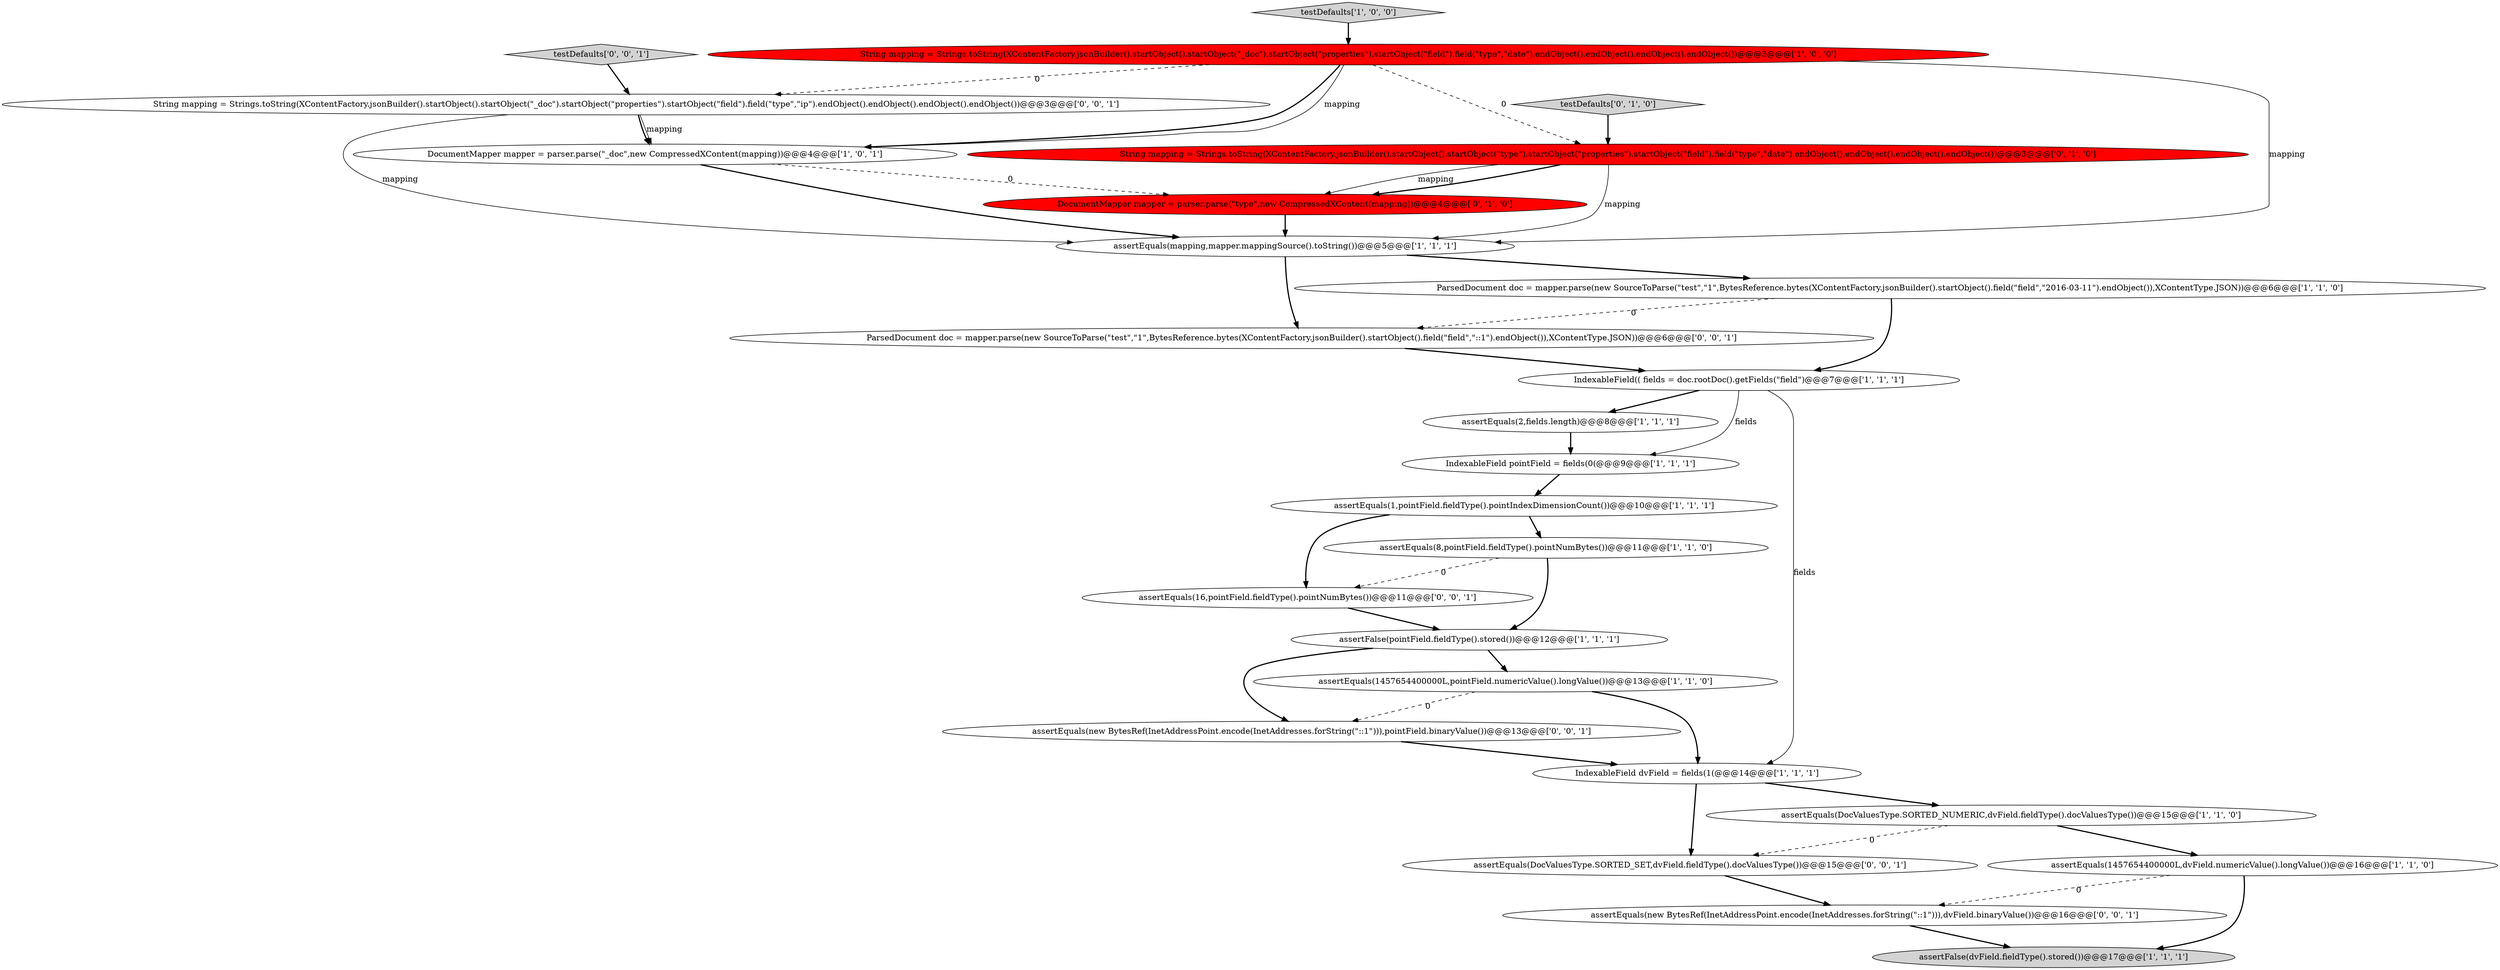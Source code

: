 digraph {
23 [style = filled, label = "assertEquals(DocValuesType.SORTED_SET,dvField.fieldType().docValuesType())@@@15@@@['0', '0', '1']", fillcolor = white, shape = ellipse image = "AAA0AAABBB3BBB"];
5 [style = filled, label = "DocumentMapper mapper = parser.parse(\"_doc\",new CompressedXContent(mapping))@@@4@@@['1', '0', '1']", fillcolor = white, shape = ellipse image = "AAA0AAABBB1BBB"];
0 [style = filled, label = "assertEquals(1457654400000L,pointField.numericValue().longValue())@@@13@@@['1', '1', '0']", fillcolor = white, shape = ellipse image = "AAA0AAABBB1BBB"];
13 [style = filled, label = "assertEquals(mapping,mapper.mappingSource().toString())@@@5@@@['1', '1', '1']", fillcolor = white, shape = ellipse image = "AAA0AAABBB1BBB"];
2 [style = filled, label = "assertFalse(dvField.fieldType().stored())@@@17@@@['1', '1', '1']", fillcolor = lightgray, shape = ellipse image = "AAA0AAABBB1BBB"];
3 [style = filled, label = "IndexableField(( fields = doc.rootDoc().getFields(\"field\")@@@7@@@['1', '1', '1']", fillcolor = white, shape = ellipse image = "AAA0AAABBB1BBB"];
11 [style = filled, label = "IndexableField pointField = fields(0(@@@9@@@['1', '1', '1']", fillcolor = white, shape = ellipse image = "AAA0AAABBB1BBB"];
9 [style = filled, label = "assertEquals(1457654400000L,dvField.numericValue().longValue())@@@16@@@['1', '1', '0']", fillcolor = white, shape = ellipse image = "AAA0AAABBB1BBB"];
17 [style = filled, label = "String mapping = Strings.toString(XContentFactory.jsonBuilder().startObject().startObject(\"type\").startObject(\"properties\").startObject(\"field\").field(\"type\",\"date\").endObject().endObject().endObject().endObject())@@@3@@@['0', '1', '0']", fillcolor = red, shape = ellipse image = "AAA1AAABBB2BBB"];
24 [style = filled, label = "assertEquals(new BytesRef(InetAddressPoint.encode(InetAddresses.forString(\"::1\"))),dvField.binaryValue())@@@16@@@['0', '0', '1']", fillcolor = white, shape = ellipse image = "AAA0AAABBB3BBB"];
4 [style = filled, label = "testDefaults['1', '0', '0']", fillcolor = lightgray, shape = diamond image = "AAA0AAABBB1BBB"];
22 [style = filled, label = "testDefaults['0', '0', '1']", fillcolor = lightgray, shape = diamond image = "AAA0AAABBB3BBB"];
20 [style = filled, label = "assertEquals(new BytesRef(InetAddressPoint.encode(InetAddresses.forString(\"::1\"))),pointField.binaryValue())@@@13@@@['0', '0', '1']", fillcolor = white, shape = ellipse image = "AAA0AAABBB3BBB"];
25 [style = filled, label = "ParsedDocument doc = mapper.parse(new SourceToParse(\"test\",\"1\",BytesReference.bytes(XContentFactory.jsonBuilder().startObject().field(\"field\",\"::1\").endObject()),XContentType.JSON))@@@6@@@['0', '0', '1']", fillcolor = white, shape = ellipse image = "AAA0AAABBB3BBB"];
14 [style = filled, label = "assertEquals(2,fields.length)@@@8@@@['1', '1', '1']", fillcolor = white, shape = ellipse image = "AAA0AAABBB1BBB"];
18 [style = filled, label = "testDefaults['0', '1', '0']", fillcolor = lightgray, shape = diamond image = "AAA0AAABBB2BBB"];
12 [style = filled, label = "assertEquals(DocValuesType.SORTED_NUMERIC,dvField.fieldType().docValuesType())@@@15@@@['1', '1', '0']", fillcolor = white, shape = ellipse image = "AAA0AAABBB1BBB"];
7 [style = filled, label = "ParsedDocument doc = mapper.parse(new SourceToParse(\"test\",\"1\",BytesReference.bytes(XContentFactory.jsonBuilder().startObject().field(\"field\",\"2016-03-11\").endObject()),XContentType.JSON))@@@6@@@['1', '1', '0']", fillcolor = white, shape = ellipse image = "AAA0AAABBB1BBB"];
19 [style = filled, label = "assertEquals(16,pointField.fieldType().pointNumBytes())@@@11@@@['0', '0', '1']", fillcolor = white, shape = ellipse image = "AAA0AAABBB3BBB"];
8 [style = filled, label = "assertEquals(8,pointField.fieldType().pointNumBytes())@@@11@@@['1', '1', '0']", fillcolor = white, shape = ellipse image = "AAA0AAABBB1BBB"];
21 [style = filled, label = "String mapping = Strings.toString(XContentFactory.jsonBuilder().startObject().startObject(\"_doc\").startObject(\"properties\").startObject(\"field\").field(\"type\",\"ip\").endObject().endObject().endObject().endObject())@@@3@@@['0', '0', '1']", fillcolor = white, shape = ellipse image = "AAA0AAABBB3BBB"];
1 [style = filled, label = "IndexableField dvField = fields(1(@@@14@@@['1', '1', '1']", fillcolor = white, shape = ellipse image = "AAA0AAABBB1BBB"];
15 [style = filled, label = "String mapping = Strings.toString(XContentFactory.jsonBuilder().startObject().startObject(\"_doc\").startObject(\"properties\").startObject(\"field\").field(\"type\",\"date\").endObject().endObject().endObject().endObject())@@@3@@@['1', '0', '0']", fillcolor = red, shape = ellipse image = "AAA1AAABBB1BBB"];
16 [style = filled, label = "DocumentMapper mapper = parser.parse(\"type\",new CompressedXContent(mapping))@@@4@@@['0', '1', '0']", fillcolor = red, shape = ellipse image = "AAA1AAABBB2BBB"];
10 [style = filled, label = "assertEquals(1,pointField.fieldType().pointIndexDimensionCount())@@@10@@@['1', '1', '1']", fillcolor = white, shape = ellipse image = "AAA0AAABBB1BBB"];
6 [style = filled, label = "assertFalse(pointField.fieldType().stored())@@@12@@@['1', '1', '1']", fillcolor = white, shape = ellipse image = "AAA0AAABBB1BBB"];
3->1 [style = solid, label="fields"];
17->13 [style = solid, label="mapping"];
13->25 [style = bold, label=""];
8->19 [style = dashed, label="0"];
17->16 [style = solid, label="mapping"];
16->13 [style = bold, label=""];
12->23 [style = dashed, label="0"];
24->2 [style = bold, label=""];
9->24 [style = dashed, label="0"];
9->2 [style = bold, label=""];
21->5 [style = solid, label="mapping"];
10->19 [style = bold, label=""];
3->14 [style = bold, label=""];
21->13 [style = solid, label="mapping"];
4->15 [style = bold, label=""];
25->3 [style = bold, label=""];
22->21 [style = bold, label=""];
15->13 [style = solid, label="mapping"];
18->17 [style = bold, label=""];
15->21 [style = dashed, label="0"];
8->6 [style = bold, label=""];
6->0 [style = bold, label=""];
3->11 [style = solid, label="fields"];
20->1 [style = bold, label=""];
12->9 [style = bold, label=""];
19->6 [style = bold, label=""];
0->20 [style = dashed, label="0"];
7->3 [style = bold, label=""];
15->5 [style = bold, label=""];
1->23 [style = bold, label=""];
5->16 [style = dashed, label="0"];
6->20 [style = bold, label=""];
21->5 [style = bold, label=""];
23->24 [style = bold, label=""];
10->8 [style = bold, label=""];
11->10 [style = bold, label=""];
13->7 [style = bold, label=""];
0->1 [style = bold, label=""];
5->13 [style = bold, label=""];
1->12 [style = bold, label=""];
7->25 [style = dashed, label="0"];
15->17 [style = dashed, label="0"];
14->11 [style = bold, label=""];
15->5 [style = solid, label="mapping"];
17->16 [style = bold, label=""];
}
